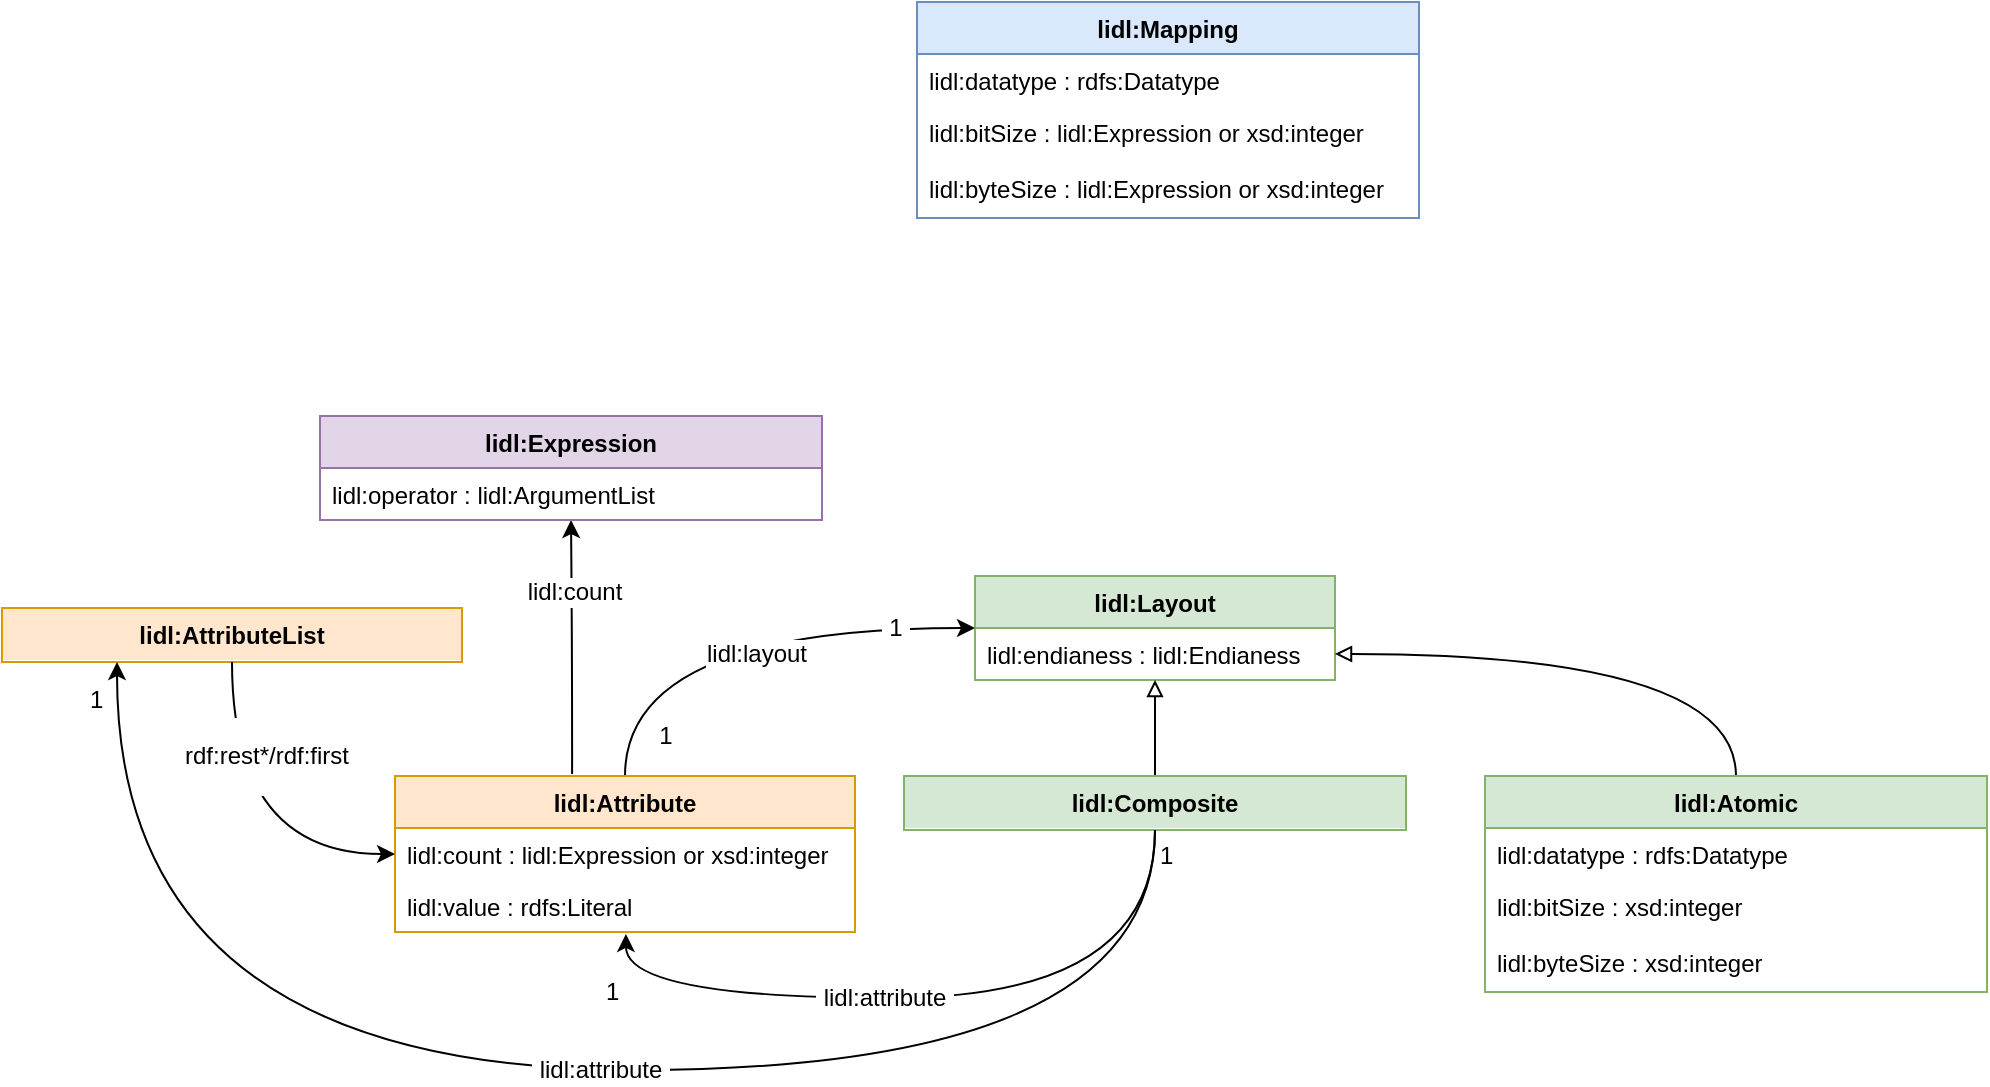 <mxfile version="10.6.9" type="github"><diagram id="U_J322iD54u6U6DIx6X8" name="Domain Diagram"><mxGraphModel dx="1255" dy="1711" grid="0" gridSize="10" guides="1" tooltips="1" connect="1" arrows="1" fold="1" page="1" pageScale="1" pageWidth="1169" pageHeight="827" background="#ffffff" math="0" shadow="0"><root><mxCell id="0"/><mxCell id="1" parent="0"/><mxCell id="nltcz_1GvHCqjgRqmIzz-1" value="lidl:Layout" style="swimlane;fontStyle=1;childLayout=stackLayout;horizontal=1;startSize=26;fillColor=#d5e8d4;horizontalStack=0;resizeParent=1;resizeParentMax=0;resizeLast=0;collapsible=0;marginBottom=0;rounded=0;shadow=0;comic=0;glass=0;strokeColor=#82b366;" parent="1" vertex="1"><mxGeometry x="495.5" y="267" width="180" height="52" as="geometry"><mxRectangle x="150" y="350" width="90" height="26" as="alternateBounds"/></mxGeometry></mxCell><mxCell id="nltcz_1GvHCqjgRqmIzz-2" value="lidl:endianess : lidl:Endianess" style="text;strokeColor=none;fillColor=none;align=left;verticalAlign=top;spacingLeft=4;spacingRight=4;overflow=hidden;rotatable=0;points=[[0,0.5],[1,0.5]];portConstraint=eastwest;rounded=1;" parent="nltcz_1GvHCqjgRqmIzz-1" vertex="1"><mxGeometry y="26" width="180" height="26" as="geometry"/></mxCell><mxCell id="nltcz_1GvHCqjgRqmIzz-17" style="edgeStyle=orthogonalEdgeStyle;rounded=0;orthogonalLoop=1;jettySize=auto;html=1;exitX=0.5;exitY=0;exitDx=0;exitDy=0;curved=1;endArrow=block;endFill=0;" parent="1" source="7mVG6s_zDg5_hoavwzq8-4" target="nltcz_1GvHCqjgRqmIzz-1" edge="1"><mxGeometry relative="1" as="geometry"><mxPoint x="585" y="367" as="sourcePoint"/></mxGeometry></mxCell><mxCell id="nltcz_1GvHCqjgRqmIzz-18" style="edgeStyle=orthogonalEdgeStyle;curved=1;rounded=0;orthogonalLoop=1;jettySize=auto;html=1;exitX=0.5;exitY=0;exitDx=0;exitDy=0;endArrow=block;endFill=0;entryX=1;entryY=0.5;entryDx=0;entryDy=0;" parent="1" source="nltcz_1GvHCqjgRqmIzz-13" target="nltcz_1GvHCqjgRqmIzz-2" edge="1"><mxGeometry relative="1" as="geometry"/></mxCell><mxCell id="nltcz_1GvHCqjgRqmIzz-13" value="lidl:Atomic" style="swimlane;fontStyle=1;childLayout=stackLayout;horizontal=1;startSize=26;fillColor=#d5e8d4;horizontalStack=0;resizeParent=1;resizeParentMax=0;resizeLast=0;collapsible=0;marginBottom=0;rounded=0;shadow=0;comic=0;glass=0;strokeColor=#82b366;" parent="1" vertex="1"><mxGeometry x="750.5" y="367" width="251" height="108" as="geometry"><mxRectangle x="150" y="350" width="90" height="26" as="alternateBounds"/></mxGeometry></mxCell><mxCell id="nltcz_1GvHCqjgRqmIzz-14" value="lidl:datatype : rdfs:Datatype" style="text;strokeColor=none;fillColor=none;align=left;verticalAlign=top;spacingLeft=4;spacingRight=4;overflow=hidden;rotatable=0;points=[[0,0.5],[1,0.5]];portConstraint=eastwest;rounded=1;" parent="nltcz_1GvHCqjgRqmIzz-13" vertex="1"><mxGeometry y="26" width="251" height="26" as="geometry"/></mxCell><mxCell id="nltcz_1GvHCqjgRqmIzz-21" value="lidl:bitSize : xsd:integer" style="text;strokeColor=none;fillColor=none;align=left;verticalAlign=top;spacingLeft=4;spacingRight=4;overflow=hidden;rotatable=0;points=[[0,0.5],[1,0.5]];portConstraint=eastwest;rounded=1;" parent="nltcz_1GvHCqjgRqmIzz-13" vertex="1"><mxGeometry y="52" width="251" height="28" as="geometry"/></mxCell><mxCell id="nltcz_1GvHCqjgRqmIzz-22" value="lidl:byteSize : xsd:integer" style="text;strokeColor=none;fillColor=none;align=left;verticalAlign=top;spacingLeft=4;spacingRight=4;overflow=hidden;rotatable=0;points=[[0,0.5],[1,0.5]];portConstraint=eastwest;rounded=1;" parent="nltcz_1GvHCqjgRqmIzz-13" vertex="1"><mxGeometry y="80" width="251" height="28" as="geometry"/></mxCell><mxCell id="nltcz_1GvHCqjgRqmIzz-23" style="edgeStyle=orthogonalEdgeStyle;curved=1;rounded=0;orthogonalLoop=1;jettySize=auto;html=1;exitX=0.5;exitY=0;exitDx=0;exitDy=0;entryX=0;entryY=0.5;entryDx=0;entryDy=0;endArrow=classic;endFill=1;" parent="1" source="nltcz_1GvHCqjgRqmIzz-15" target="nltcz_1GvHCqjgRqmIzz-1" edge="1"><mxGeometry relative="1" as="geometry"/></mxCell><mxCell id="nltcz_1GvHCqjgRqmIzz-24" value="lidl:layout" style="text;html=1;resizable=0;points=[];align=center;verticalAlign=middle;labelBackgroundColor=#ffffff;" parent="nltcz_1GvHCqjgRqmIzz-23" vertex="1" connectable="0"><mxGeometry x="0.012" y="3" relative="1" as="geometry"><mxPoint x="13" y="16" as="offset"/></mxGeometry></mxCell><mxCell id="7mVG6s_zDg5_hoavwzq8-21" style="edgeStyle=orthogonalEdgeStyle;curved=1;rounded=0;orthogonalLoop=1;jettySize=auto;html=1;exitX=0.385;exitY=-0.013;exitDx=0;exitDy=0;startArrow=none;startFill=0;endArrow=classic;endFill=1;strokeWidth=1;exitPerimeter=0;" parent="1" source="nltcz_1GvHCqjgRqmIzz-15" target="nltcz_1GvHCqjgRqmIzz-38" edge="1"><mxGeometry relative="1" as="geometry"/></mxCell><mxCell id="7mVG6s_zDg5_hoavwzq8-22" value="lidl:count" style="text;html=1;resizable=0;points=[];align=center;verticalAlign=middle;labelBackgroundColor=#ffffff;" parent="7mVG6s_zDg5_hoavwzq8-21" vertex="1" connectable="0"><mxGeometry x="0.433" y="-1" relative="1" as="geometry"><mxPoint as="offset"/></mxGeometry></mxCell><mxCell id="nltcz_1GvHCqjgRqmIzz-15" value="lidl:Attribute" style="swimlane;fontStyle=1;childLayout=stackLayout;horizontal=1;startSize=26;fillColor=#ffe6cc;horizontalStack=0;resizeParent=1;resizeParentMax=0;resizeLast=0;collapsible=0;marginBottom=0;rounded=0;shadow=0;comic=0;glass=0;strokeColor=#d79b00;" parent="1" vertex="1"><mxGeometry x="205.5" y="367" width="230" height="78" as="geometry"><mxRectangle x="150" y="350" width="90" height="26" as="alternateBounds"/></mxGeometry></mxCell><mxCell id="nltcz_1GvHCqjgRqmIzz-29" value="lidl:count : lidl:Expression or xsd:integer" style="text;strokeColor=none;fillColor=none;align=left;verticalAlign=top;spacingLeft=4;spacingRight=4;overflow=hidden;rotatable=0;points=[[0,0.5],[1,0.5]];portConstraint=eastwest;rounded=1;" parent="nltcz_1GvHCqjgRqmIzz-15" vertex="1"><mxGeometry y="26" width="230" height="26" as="geometry"/></mxCell><mxCell id="nltcz_1GvHCqjgRqmIzz-37" value="lidl:value : rdfs:Literal" style="text;strokeColor=none;fillColor=none;align=left;verticalAlign=top;spacingLeft=4;spacingRight=4;overflow=hidden;rotatable=0;points=[[0,0.5],[1,0.5]];portConstraint=eastwest;rounded=1;" parent="nltcz_1GvHCqjgRqmIzz-15" vertex="1"><mxGeometry y="52" width="230" height="26" as="geometry"/></mxCell><mxCell id="nltcz_1GvHCqjgRqmIzz-19" style="edgeStyle=orthogonalEdgeStyle;curved=1;rounded=0;orthogonalLoop=1;jettySize=auto;html=1;exitX=0.5;exitY=1;exitDx=0;exitDy=0;endArrow=classic;endFill=1;entryX=0.502;entryY=1.038;entryDx=0;entryDy=0;entryPerimeter=0;" parent="1" source="7mVG6s_zDg5_hoavwzq8-4" target="nltcz_1GvHCqjgRqmIzz-37" edge="1"><mxGeometry relative="1" as="geometry"><mxPoint x="584" y="419" as="sourcePoint"/><Array as="points"><mxPoint x="586" y="478"/><mxPoint x="321" y="478"/></Array></mxGeometry></mxCell><mxCell id="nltcz_1GvHCqjgRqmIzz-20" value="&lt;span&gt;&amp;nbsp;lidl:attribute&amp;nbsp;&lt;/span&gt;" style="text;html=1;resizable=0;points=[];align=center;verticalAlign=middle;labelBackgroundColor=#ffffff;" parent="nltcz_1GvHCqjgRqmIzz-19" vertex="1" connectable="0"><mxGeometry x="0.284" y="-10" relative="1" as="geometry"><mxPoint x="25" y="10" as="offset"/></mxGeometry></mxCell><mxCell id="nltcz_1GvHCqjgRqmIzz-31" value="&lt;span style=&quot;background-color: rgb(255 , 255 , 255)&quot;&gt;&lt;br&gt;1&amp;nbsp;&lt;br&gt;&lt;br&gt;&lt;/span&gt;" style="text;html=1;strokeColor=none;fillColor=none;align=center;verticalAlign=middle;whiteSpace=wrap;rounded=0;shadow=0;glass=0;comic=0;" parent="1" vertex="1"><mxGeometry x="295.5" y="465" width="40" height="20" as="geometry"/></mxCell><mxCell id="nltcz_1GvHCqjgRqmIzz-35" value="&lt;span style=&quot;background-color: rgb(255 , 255 , 255)&quot;&gt;&amp;nbsp;1&amp;nbsp;&lt;/span&gt;" style="text;html=1;strokeColor=none;fillColor=none;align=center;verticalAlign=middle;whiteSpace=wrap;rounded=0;shadow=0;glass=0;comic=0;" parent="1" vertex="1"><mxGeometry x="320.5" y="337" width="40" height="20" as="geometry"/></mxCell><mxCell id="nltcz_1GvHCqjgRqmIzz-36" value="&lt;span style=&quot;background-color: rgb(255 , 255 , 255)&quot;&gt;&amp;nbsp;1&amp;nbsp;&lt;/span&gt;" style="text;html=1;strokeColor=none;fillColor=none;align=center;verticalAlign=middle;whiteSpace=wrap;rounded=0;shadow=0;glass=0;comic=0;" parent="1" vertex="1"><mxGeometry x="435.5" y="283" width="40" height="20" as="geometry"/></mxCell><mxCell id="nltcz_1GvHCqjgRqmIzz-38" value="lidl:Expression" style="swimlane;fontStyle=1;childLayout=stackLayout;horizontal=1;startSize=26;fillColor=#e1d5e7;horizontalStack=0;resizeParent=1;resizeParentMax=0;resizeLast=0;collapsible=0;marginBottom=0;rounded=0;shadow=0;comic=0;glass=0;strokeColor=#9673a6;" parent="1" vertex="1"><mxGeometry x="168" y="187" width="251" height="52" as="geometry"><mxRectangle x="150" y="350" width="90" height="26" as="alternateBounds"/></mxGeometry></mxCell><mxCell id="nltcz_1GvHCqjgRqmIzz-39" value="lidl:operator : lidl:ArgumentList" style="text;strokeColor=none;fillColor=none;align=left;verticalAlign=top;spacingLeft=4;spacingRight=4;overflow=hidden;rotatable=0;points=[[0,0.5],[1,0.5]];portConstraint=eastwest;rounded=1;" parent="nltcz_1GvHCqjgRqmIzz-38" vertex="1"><mxGeometry y="26" width="251" height="26" as="geometry"/></mxCell><mxCell id="nltcz_1GvHCqjgRqmIzz-42" value="lidl:Mapping" style="swimlane;fontStyle=1;childLayout=stackLayout;horizontal=1;startSize=26;fillColor=#dae8fc;horizontalStack=0;resizeParent=1;resizeParentMax=0;resizeLast=0;collapsible=0;marginBottom=0;rounded=0;shadow=0;comic=0;glass=0;strokeColor=#6c8ebf;" parent="1" vertex="1"><mxGeometry x="466.5" y="-20" width="251" height="108" as="geometry"><mxRectangle x="150" y="350" width="90" height="26" as="alternateBounds"/></mxGeometry></mxCell><mxCell id="nltcz_1GvHCqjgRqmIzz-43" value="lidl:datatype : rdfs:Datatype" style="text;strokeColor=none;fillColor=none;align=left;verticalAlign=top;spacingLeft=4;spacingRight=4;overflow=hidden;rotatable=0;points=[[0,0.5],[1,0.5]];portConstraint=eastwest;rounded=1;" parent="nltcz_1GvHCqjgRqmIzz-42" vertex="1"><mxGeometry y="26" width="251" height="26" as="geometry"/></mxCell><mxCell id="nltcz_1GvHCqjgRqmIzz-44" value="lidl:bitSize : lidl:Expression or xsd:integer" style="text;strokeColor=none;fillColor=none;align=left;verticalAlign=top;spacingLeft=4;spacingRight=4;overflow=hidden;rotatable=0;points=[[0,0.5],[1,0.5]];portConstraint=eastwest;rounded=1;" parent="nltcz_1GvHCqjgRqmIzz-42" vertex="1"><mxGeometry y="52" width="251" height="28" as="geometry"/></mxCell><mxCell id="nltcz_1GvHCqjgRqmIzz-45" value="lidl:byteSize : lidl:Expression or xsd:integer" style="text;strokeColor=none;fillColor=none;align=left;verticalAlign=top;spacingLeft=4;spacingRight=4;overflow=hidden;rotatable=0;points=[[0,0.5],[1,0.5]];portConstraint=eastwest;rounded=1;" parent="nltcz_1GvHCqjgRqmIzz-42" vertex="1"><mxGeometry y="80" width="251" height="28" as="geometry"/></mxCell><mxCell id="7mVG6s_zDg5_hoavwzq8-4" value="lidl:Composite" style="swimlane;fontStyle=1;childLayout=stackLayout;horizontal=1;startSize=26;fillColor=#d5e8d4;horizontalStack=0;resizeParent=1;resizeParentMax=0;resizeLast=0;collapsible=0;marginBottom=0;rounded=0;shadow=0;comic=0;glass=0;strokeColor=#82b366;swimlaneLine=0;" parent="1" vertex="1"><mxGeometry x="460" y="367" width="251" height="27" as="geometry"><mxRectangle x="150" y="350" width="90" height="26" as="alternateBounds"/></mxGeometry></mxCell><mxCell id="7mVG6s_zDg5_hoavwzq8-11" value="lidl:AttributeList" style="swimlane;fontStyle=1;childLayout=stackLayout;horizontal=1;startSize=26;fillColor=#ffe6cc;horizontalStack=0;resizeParent=1;resizeParentMax=0;resizeLast=0;collapsible=0;marginBottom=0;rounded=0;shadow=0;comic=0;glass=0;strokeColor=#d79b00;swimlaneLine=0;" parent="1" vertex="1"><mxGeometry x="9" y="283" width="230" height="27" as="geometry"><mxRectangle x="150" y="350" width="90" height="26" as="alternateBounds"/></mxGeometry></mxCell><mxCell id="7mVG6s_zDg5_hoavwzq8-14" style="edgeStyle=orthogonalEdgeStyle;curved=1;rounded=0;orthogonalLoop=1;jettySize=auto;html=1;exitX=0.5;exitY=1;exitDx=0;exitDy=0;entryX=0;entryY=0.5;entryDx=0;entryDy=0;startArrow=none;startFill=0;endArrow=classic;endFill=1;strokeWidth=1;" parent="1" source="7mVG6s_zDg5_hoavwzq8-11" target="nltcz_1GvHCqjgRqmIzz-29" edge="1"><mxGeometry relative="1" as="geometry"><mxPoint x="63" y="406" as="sourcePoint"/></mxGeometry></mxCell><mxCell id="7mVG6s_zDg5_hoavwzq8-15" value="&lt;pre&gt;&lt;font face=&quot;Helvetica&quot;&gt;rdf:rest*/rdf:first&lt;/font&gt;&lt;/pre&gt;" style="text;html=1;resizable=0;points=[];align=center;verticalAlign=middle;labelBackgroundColor=#ffffff;" parent="7mVG6s_zDg5_hoavwzq8-14" vertex="1" connectable="0"><mxGeometry x="-0.189" y="1" relative="1" as="geometry"><mxPoint x="16" y="-25" as="offset"/></mxGeometry></mxCell><mxCell id="7mVG6s_zDg5_hoavwzq8-16" style="edgeStyle=orthogonalEdgeStyle;curved=1;rounded=0;orthogonalLoop=1;jettySize=auto;html=1;exitX=0.5;exitY=1;exitDx=0;exitDy=0;endArrow=classic;endFill=1;entryX=0.25;entryY=1;entryDx=0;entryDy=0;" parent="1" source="7mVG6s_zDg5_hoavwzq8-4" target="7mVG6s_zDg5_hoavwzq8-11" edge="1"><mxGeometry relative="1" as="geometry"><mxPoint x="585" y="418" as="sourcePoint"/><mxPoint x="124" y="310" as="targetPoint"/><Array as="points"><mxPoint x="586" y="514"/><mxPoint x="67" y="514"/></Array></mxGeometry></mxCell><mxCell id="7mVG6s_zDg5_hoavwzq8-17" value="&lt;span&gt;&amp;nbsp;lidl:attribute&amp;nbsp;&lt;/span&gt;" style="text;html=1;resizable=0;points=[];align=center;verticalAlign=middle;labelBackgroundColor=#ffffff;" parent="7mVG6s_zDg5_hoavwzq8-16" vertex="1" connectable="0"><mxGeometry x="0.284" y="-10" relative="1" as="geometry"><mxPoint x="143" y="10" as="offset"/></mxGeometry></mxCell><mxCell id="7mVG6s_zDg5_hoavwzq8-10" value="&lt;span style=&quot;background-color: rgb(255 , 255 , 255)&quot;&gt;&lt;br&gt;1&amp;nbsp;&lt;br&gt;&lt;br&gt;&lt;/span&gt;" style="text;html=1;strokeColor=none;fillColor=none;align=center;verticalAlign=middle;whiteSpace=wrap;rounded=0;shadow=0;glass=0;comic=0;" parent="1" vertex="1"><mxGeometry x="573" y="396.5" width="40" height="20" as="geometry"/></mxCell><mxCell id="7mVG6s_zDg5_hoavwzq8-18" value="&lt;span style=&quot;background-color: rgb(255 , 255 , 255)&quot;&gt;&lt;br&gt;1&amp;nbsp;&lt;br&gt;&lt;br&gt;&lt;/span&gt;" style="text;html=1;strokeColor=none;fillColor=none;align=center;verticalAlign=middle;whiteSpace=wrap;rounded=0;shadow=0;glass=0;comic=0;" parent="1" vertex="1"><mxGeometry x="37.5" y="319" width="40" height="20" as="geometry"/></mxCell></root></mxGraphModel></diagram><diagram id="4q329tzerW-aEIa6S9qZ" name="LiDL Logo"><mxGraphModel dx="1255" dy="884" grid="1" gridSize="10" guides="1" tooltips="1" connect="1" arrows="1" fold="1" page="1" pageScale="1" pageWidth="827" pageHeight="1169" math="0" shadow="0"><root><mxCell id="i7W_9-Td0K1ac5EvjcDH-0"/><mxCell id="i7W_9-Td0K1ac5EvjcDH-1" parent="i7W_9-Td0K1ac5EvjcDH-0"/><mxCell id="i7W_9-Td0K1ac5EvjcDH-7" value="" style="shape=image;verticalLabelPosition=bottom;labelBackgroundColor=#ffffff;verticalAlign=top;aspect=fixed;imageAspect=0;image=https://www.w3.org/RDF/icons/rdf_w3c_icon.128;" parent="i7W_9-Td0K1ac5EvjcDH-1" vertex="1"><mxGeometry x="280" y="480" width="118" height="128" as="geometry"/></mxCell><mxCell id="i7W_9-Td0K1ac5EvjcDH-8" value="" style="rounded=0;whiteSpace=wrap;html=1;shadow=0;glass=0;comic=0;strokeWidth=3;fillColor=#000000;" parent="i7W_9-Td0K1ac5EvjcDH-1" vertex="1"><mxGeometry x="290" y="578" width="60" height="22" as="geometry"/></mxCell><mxCell id="i7W_9-Td0K1ac5EvjcDH-9" value="" style="rounded=0;whiteSpace=wrap;html=1;shadow=0;glass=0;comic=0;strokeWidth=3;fillColor=#000000;" parent="i7W_9-Td0K1ac5EvjcDH-1" vertex="1"><mxGeometry x="370" y="582" width="20" height="18" as="geometry"/></mxCell><mxCell id="i7W_9-Td0K1ac5EvjcDH-10" value="&lt;div style=&quot;text-align: left&quot;&gt;&lt;b style=&quot;font-size: 27px ; color: rgb(255 , 255 , 255) ; font-family: &amp;#34;courier new&amp;#34;&quot;&gt;LiDL&lt;/b&gt;&lt;/div&gt;" style="text;html=1;strokeColor=none;fillColor=none;align=center;verticalAlign=middle;whiteSpace=wrap;rounded=0;shadow=0;glass=0;comic=0;" parent="i7W_9-Td0K1ac5EvjcDH-1" vertex="1"><mxGeometry x="295" y="580" width="40" height="20" as="geometry"/></mxCell></root></mxGraphModel></diagram><diagram id="kfWfiiFjyf8r3vMa2ZFe" name="LDL"><mxGraphModel dx="1255" dy="884" grid="1" gridSize="10" guides="1" tooltips="1" connect="1" arrows="1" fold="1" page="1" pageScale="1" pageWidth="1169" pageHeight="827" math="0" shadow="0"><root><mxCell id="L2UoQMvpZaPpNc1ixvUX-0"/><mxCell id="L2UoQMvpZaPpNc1ixvUX-1" parent="L2UoQMvpZaPpNc1ixvUX-0"/><mxCell id="mKgDPiU1vj6GB9GhREYt-0" value="lidl:Layout" style="swimlane;fontStyle=1;childLayout=stackLayout;horizontal=1;startSize=26;fillColor=#d5e8d4;horizontalStack=0;resizeParent=1;resizeParentMax=0;resizeLast=0;collapsible=0;marginBottom=0;rounded=0;shadow=0;comic=0;glass=0;strokeColor=#82b366;" parent="L2UoQMvpZaPpNc1ixvUX-1" vertex="1"><mxGeometry x="571" y="286.5" width="180" height="52" as="geometry"><mxRectangle x="150" y="350" width="90" height="26" as="alternateBounds"/></mxGeometry></mxCell><mxCell id="mKgDPiU1vj6GB9GhREYt-1" value="lidl:endianess : lidl:Endianess" style="text;strokeColor=none;fillColor=none;align=left;verticalAlign=top;spacingLeft=4;spacingRight=4;overflow=hidden;rotatable=0;points=[[0,0.5],[1,0.5]];portConstraint=eastwest;rounded=1;" parent="mKgDPiU1vj6GB9GhREYt-0" vertex="1"><mxGeometry y="26" width="180" height="26" as="geometry"/></mxCell><mxCell id="mKgDPiU1vj6GB9GhREYt-2" style="edgeStyle=orthogonalEdgeStyle;rounded=0;orthogonalLoop=1;jettySize=auto;html=1;exitX=0.5;exitY=0;exitDx=0;exitDy=0;curved=1;endArrow=block;endFill=0;" parent="L2UoQMvpZaPpNc1ixvUX-1" source="27cHi6bSobbOorggI4sQ-1" target="mKgDPiU1vj6GB9GhREYt-0" edge="1"><mxGeometry relative="1" as="geometry"><mxPoint x="660.5" y="386.5" as="sourcePoint"/></mxGeometry></mxCell><mxCell id="mKgDPiU1vj6GB9GhREYt-3" style="edgeStyle=orthogonalEdgeStyle;curved=1;rounded=0;orthogonalLoop=1;jettySize=auto;html=1;exitX=0.5;exitY=0;exitDx=0;exitDy=0;endArrow=block;endFill=0;entryX=1;entryY=0.5;entryDx=0;entryDy=0;" parent="L2UoQMvpZaPpNc1ixvUX-1" source="mKgDPiU1vj6GB9GhREYt-4" target="mKgDPiU1vj6GB9GhREYt-1" edge="1"><mxGeometry relative="1" as="geometry"/></mxCell><mxCell id="mKgDPiU1vj6GB9GhREYt-4" value="lidl:Atomic" style="swimlane;fontStyle=1;childLayout=stackLayout;horizontal=1;startSize=26;fillColor=#d5e8d4;horizontalStack=0;resizeParent=1;resizeParentMax=0;resizeLast=0;collapsible=0;marginBottom=0;rounded=0;shadow=0;comic=0;glass=0;strokeColor=#82b366;" parent="L2UoQMvpZaPpNc1ixvUX-1" vertex="1"><mxGeometry x="815.5" y="387.5" width="170" height="108" as="geometry"><mxRectangle x="150" y="350" width="90" height="26" as="alternateBounds"/></mxGeometry></mxCell><mxCell id="mKgDPiU1vj6GB9GhREYt-5" value="lidl:datatype : rdfs:Datatype" style="text;strokeColor=none;fillColor=none;align=left;verticalAlign=top;spacingLeft=4;spacingRight=4;overflow=hidden;rotatable=0;points=[[0,0.5],[1,0.5]];portConstraint=eastwest;rounded=1;" parent="mKgDPiU1vj6GB9GhREYt-4" vertex="1"><mxGeometry y="26" width="170" height="26" as="geometry"/></mxCell><mxCell id="mKgDPiU1vj6GB9GhREYt-6" value="lidl:bitSize : xsd:integer" style="text;strokeColor=none;fillColor=none;align=left;verticalAlign=top;spacingLeft=4;spacingRight=4;overflow=hidden;rotatable=0;points=[[0,0.5],[1,0.5]];portConstraint=eastwest;rounded=1;" parent="mKgDPiU1vj6GB9GhREYt-4" vertex="1"><mxGeometry y="52" width="170" height="28" as="geometry"/></mxCell><mxCell id="mKgDPiU1vj6GB9GhREYt-7" value="lidl:byteSize : xsd:integer" style="text;strokeColor=none;fillColor=none;align=left;verticalAlign=top;spacingLeft=4;spacingRight=4;overflow=hidden;rotatable=0;points=[[0,0.5],[1,0.5]];portConstraint=eastwest;rounded=1;" parent="mKgDPiU1vj6GB9GhREYt-4" vertex="1"><mxGeometry y="80" width="170" height="28" as="geometry"/></mxCell><mxCell id="mKgDPiU1vj6GB9GhREYt-8" style="edgeStyle=orthogonalEdgeStyle;curved=1;rounded=0;orthogonalLoop=1;jettySize=auto;html=1;exitX=0.5;exitY=0;exitDx=0;exitDy=0;entryX=0;entryY=0.5;entryDx=0;entryDy=0;endArrow=classic;endFill=1;" parent="L2UoQMvpZaPpNc1ixvUX-1" source="mKgDPiU1vj6GB9GhREYt-12" target="mKgDPiU1vj6GB9GhREYt-0" edge="1"><mxGeometry relative="1" as="geometry"/></mxCell><mxCell id="mKgDPiU1vj6GB9GhREYt-9" value="lidl:layout" style="text;html=1;resizable=0;points=[];align=center;verticalAlign=middle;labelBackgroundColor=#ffffff;" parent="mKgDPiU1vj6GB9GhREYt-8" vertex="1" connectable="0"><mxGeometry x="0.012" y="3" relative="1" as="geometry"><mxPoint x="13" y="16" as="offset"/></mxGeometry></mxCell><mxCell id="mKgDPiU1vj6GB9GhREYt-10" style="edgeStyle=orthogonalEdgeStyle;curved=1;rounded=0;orthogonalLoop=1;jettySize=auto;html=1;exitX=0.385;exitY=-0.013;exitDx=0;exitDy=0;startArrow=none;startFill=0;endArrow=classic;endFill=1;strokeWidth=1;exitPerimeter=0;" parent="L2UoQMvpZaPpNc1ixvUX-1" source="mKgDPiU1vj6GB9GhREYt-12" target="mKgDPiU1vj6GB9GhREYt-20" edge="1"><mxGeometry relative="1" as="geometry"/></mxCell><mxCell id="mKgDPiU1vj6GB9GhREYt-11" value="lidl:count" style="text;html=1;resizable=0;points=[];align=center;verticalAlign=middle;labelBackgroundColor=#ffffff;" parent="mKgDPiU1vj6GB9GhREYt-10" vertex="1" connectable="0"><mxGeometry x="0.433" y="-1" relative="1" as="geometry"><mxPoint as="offset"/></mxGeometry></mxCell><mxCell id="mKgDPiU1vj6GB9GhREYt-12" value="lidl:Attribute" style="swimlane;fontStyle=1;childLayout=stackLayout;horizontal=1;startSize=26;fillColor=#ffe6cc;horizontalStack=0;resizeParent=1;resizeParentMax=0;resizeLast=0;collapsible=0;marginBottom=0;rounded=0;shadow=0;comic=0;glass=0;strokeColor=#d79b00;" parent="L2UoQMvpZaPpNc1ixvUX-1" vertex="1"><mxGeometry x="281" y="386.5" width="230" height="78" as="geometry"><mxRectangle x="150" y="350" width="90" height="26" as="alternateBounds"/></mxGeometry></mxCell><mxCell id="mKgDPiU1vj6GB9GhREYt-13" value="lidl:count : lidl:Expression or xsd:integer" style="text;strokeColor=none;fillColor=none;align=left;verticalAlign=top;spacingLeft=4;spacingRight=4;overflow=hidden;rotatable=0;points=[[0,0.5],[1,0.5]];portConstraint=eastwest;rounded=1;" parent="mKgDPiU1vj6GB9GhREYt-12" vertex="1"><mxGeometry y="26" width="230" height="26" as="geometry"/></mxCell><mxCell id="mKgDPiU1vj6GB9GhREYt-14" value="lidl:value : rdfs:Literal" style="text;strokeColor=none;fillColor=none;align=left;verticalAlign=top;spacingLeft=4;spacingRight=4;overflow=hidden;rotatable=0;points=[[0,0.5],[1,0.5]];portConstraint=eastwest;rounded=1;" parent="mKgDPiU1vj6GB9GhREYt-12" vertex="1"><mxGeometry y="52" width="230" height="26" as="geometry"/></mxCell><mxCell id="mKgDPiU1vj6GB9GhREYt-15" style="edgeStyle=orthogonalEdgeStyle;curved=1;rounded=0;orthogonalLoop=1;jettySize=auto;html=1;endArrow=classic;endFill=1;entryX=0.498;entryY=1.077;entryDx=0;entryDy=0;entryPerimeter=0;exitX=0.502;exitY=1.038;exitDx=0;exitDy=0;exitPerimeter=0;" parent="L2UoQMvpZaPpNc1ixvUX-1" source="27cHi6bSobbOorggI4sQ-2" target="mKgDPiU1vj6GB9GhREYt-14" edge="1"><mxGeometry relative="1" as="geometry"><mxPoint x="660.5" y="429.5" as="sourcePoint"/><Array as="points"><mxPoint x="661.5" y="499.5"/><mxPoint x="395.5" y="499.5"/></Array></mxGeometry></mxCell><mxCell id="mKgDPiU1vj6GB9GhREYt-16" value="&lt;span&gt;&amp;nbsp;lidl:attribute&amp;nbsp;&lt;/span&gt;" style="text;html=1;resizable=0;points=[];align=center;verticalAlign=middle;labelBackgroundColor=#ffffff;" parent="mKgDPiU1vj6GB9GhREYt-15" vertex="1" connectable="0"><mxGeometry x="0.284" y="-10" relative="1" as="geometry"><mxPoint x="25" y="10" as="offset"/></mxGeometry></mxCell><mxCell id="mKgDPiU1vj6GB9GhREYt-17" value="&lt;span style=&quot;background-color: rgb(255 , 255 , 255)&quot;&gt;&lt;br&gt;1&amp;nbsp;&lt;br&gt;&lt;br&gt;&lt;/span&gt;" style="text;html=1;strokeColor=none;fillColor=none;align=center;verticalAlign=middle;whiteSpace=wrap;rounded=0;shadow=0;glass=0;comic=0;" parent="L2UoQMvpZaPpNc1ixvUX-1" vertex="1"><mxGeometry x="369" y="480.5" width="40" height="20" as="geometry"/></mxCell><mxCell id="mKgDPiU1vj6GB9GhREYt-18" value="&lt;span style=&quot;background-color: rgb(255 , 255 , 255)&quot;&gt;&amp;nbsp;1&amp;nbsp;&lt;/span&gt;" style="text;html=1;strokeColor=none;fillColor=none;align=center;verticalAlign=middle;whiteSpace=wrap;rounded=0;shadow=0;glass=0;comic=0;" parent="L2UoQMvpZaPpNc1ixvUX-1" vertex="1"><mxGeometry x="396" y="356.5" width="40" height="20" as="geometry"/></mxCell><mxCell id="mKgDPiU1vj6GB9GhREYt-19" value="&lt;span style=&quot;background-color: rgb(255 , 255 , 255)&quot;&gt;&amp;nbsp;1&amp;nbsp;&lt;/span&gt;" style="text;html=1;strokeColor=none;fillColor=none;align=center;verticalAlign=middle;whiteSpace=wrap;rounded=0;shadow=0;glass=0;comic=0;" parent="L2UoQMvpZaPpNc1ixvUX-1" vertex="1"><mxGeometry x="511" y="302.5" width="40" height="20" as="geometry"/></mxCell><mxCell id="mKgDPiU1vj6GB9GhREYt-20" value="lidl:Expression" style="swimlane;fontStyle=1;childLayout=stackLayout;horizontal=1;startSize=26;fillColor=#e1d5e7;horizontalStack=0;resizeParent=1;resizeParentMax=0;resizeLast=0;collapsible=0;marginBottom=0;rounded=0;shadow=0;comic=0;glass=0;strokeColor=#9673a6;" parent="L2UoQMvpZaPpNc1ixvUX-1" vertex="1"><mxGeometry x="283.5" y="206.5" width="173" height="52" as="geometry"><mxRectangle x="150" y="350" width="90" height="26" as="alternateBounds"/></mxGeometry></mxCell><mxCell id="mKgDPiU1vj6GB9GhREYt-21" value="lidl:operator : lidl:ArgumentList" style="text;strokeColor=none;fillColor=none;align=left;verticalAlign=top;spacingLeft=4;spacingRight=4;overflow=hidden;rotatable=0;points=[[0,0.5],[1,0.5]];portConstraint=eastwest;rounded=1;" parent="mKgDPiU1vj6GB9GhREYt-20" vertex="1"><mxGeometry y="26" width="173" height="26" as="geometry"/></mxCell><mxCell id="mKgDPiU1vj6GB9GhREYt-23" value="lidl:AttributeList" style="swimlane;fontStyle=1;childLayout=stackLayout;horizontal=1;startSize=26;fillColor=#ffe6cc;horizontalStack=0;resizeParent=1;resizeParentMax=0;resizeLast=0;collapsible=0;marginBottom=0;rounded=0;shadow=0;comic=0;glass=0;strokeColor=#d79b00;swimlaneLine=0;" parent="L2UoQMvpZaPpNc1ixvUX-1" vertex="1"><mxGeometry x="105.5" y="302.5" width="151" height="27" as="geometry"><mxRectangle x="150" y="350" width="90" height="26" as="alternateBounds"/></mxGeometry></mxCell><mxCell id="mKgDPiU1vj6GB9GhREYt-24" style="edgeStyle=orthogonalEdgeStyle;curved=1;rounded=0;orthogonalLoop=1;jettySize=auto;html=1;exitX=0.75;exitY=1;exitDx=0;exitDy=0;entryX=0;entryY=0.5;entryDx=0;entryDy=0;startArrow=none;startFill=0;endArrow=classic;endFill=1;strokeWidth=1;" parent="L2UoQMvpZaPpNc1ixvUX-1" source="mKgDPiU1vj6GB9GhREYt-23" target="mKgDPiU1vj6GB9GhREYt-13" edge="1"><mxGeometry relative="1" as="geometry"><mxPoint x="138.5" y="425.5" as="sourcePoint"/></mxGeometry></mxCell><mxCell id="mKgDPiU1vj6GB9GhREYt-25" value="&lt;pre&gt;&lt;font face=&quot;Helvetica&quot;&gt;rdf:rest*/rdf:first&lt;/font&gt;&lt;/pre&gt;" style="text;html=1;resizable=0;points=[];align=center;verticalAlign=middle;labelBackgroundColor=#ffffff;" parent="mKgDPiU1vj6GB9GhREYt-24" vertex="1" connectable="0"><mxGeometry x="-0.189" y="1" relative="1" as="geometry"><mxPoint x="6" y="-27" as="offset"/></mxGeometry></mxCell><mxCell id="mKgDPiU1vj6GB9GhREYt-26" style="edgeStyle=orthogonalEdgeStyle;curved=1;rounded=0;orthogonalLoop=1;jettySize=auto;html=1;endArrow=classic;endFill=1;" parent="L2UoQMvpZaPpNc1ixvUX-1" edge="1"><mxGeometry relative="1" as="geometry"><mxPoint x="661.5" y="439.5" as="sourcePoint"/><mxPoint x="142.5" y="329.5" as="targetPoint"/><Array as="points"><mxPoint x="661.5" y="529.5"/><mxPoint x="142.5" y="529.5"/></Array></mxGeometry></mxCell><mxCell id="mKgDPiU1vj6GB9GhREYt-27" value="&lt;span&gt;&amp;nbsp;lidl:attribute&amp;nbsp;&lt;/span&gt;" style="text;html=1;resizable=0;points=[];align=center;verticalAlign=middle;labelBackgroundColor=#ffffff;" parent="mKgDPiU1vj6GB9GhREYt-26" vertex="1" connectable="0"><mxGeometry x="0.284" y="-10" relative="1" as="geometry"><mxPoint x="83" as="offset"/></mxGeometry></mxCell><mxCell id="mKgDPiU1vj6GB9GhREYt-28" value="&lt;span style=&quot;background-color: rgb(255 , 255 , 255)&quot;&gt;&lt;br&gt;1&amp;nbsp;&lt;br&gt;&lt;br&gt;&lt;/span&gt;" style="text;html=1;strokeColor=none;fillColor=none;align=center;verticalAlign=middle;whiteSpace=wrap;rounded=0;shadow=0;glass=0;comic=0;" parent="L2UoQMvpZaPpNc1ixvUX-1" vertex="1"><mxGeometry x="655.5" y="441.5" width="40" height="20" as="geometry"/></mxCell><mxCell id="mKgDPiU1vj6GB9GhREYt-29" value="&lt;span style=&quot;background-color: rgb(255 , 255 , 255)&quot;&gt;&lt;br&gt;1&amp;nbsp;&lt;br&gt;&lt;br&gt;&lt;/span&gt;" style="text;html=1;strokeColor=none;fillColor=none;align=center;verticalAlign=middle;whiteSpace=wrap;rounded=0;shadow=0;glass=0;comic=0;" parent="L2UoQMvpZaPpNc1ixvUX-1" vertex="1"><mxGeometry x="113" y="338.5" width="40" height="20" as="geometry"/></mxCell><mxCell id="27cHi6bSobbOorggI4sQ-1" value="lidl:Composite" style="swimlane;fontStyle=1;childLayout=stackLayout;horizontal=1;startSize=26;fillColor=#d5e8d4;horizontalStack=0;resizeParent=1;resizeParentMax=0;resizeLast=0;collapsible=0;marginBottom=0;rounded=0;shadow=0;comic=0;glass=0;strokeColor=#82b366;" parent="L2UoQMvpZaPpNc1ixvUX-1" vertex="1"><mxGeometry x="535.5" y="386.5" width="251" height="52" as="geometry"><mxRectangle x="150" y="350" width="90" height="26" as="alternateBounds"/></mxGeometry></mxCell><mxCell id="27cHi6bSobbOorggI4sQ-2" value="lidl:attribute : lidl:Atribute or lidl:AttributeList" style="text;strokeColor=none;fillColor=none;align=left;verticalAlign=top;spacingLeft=4;spacingRight=4;overflow=hidden;rotatable=0;points=[[0,0.5],[1,0.5]];portConstraint=eastwest;rounded=1;" parent="27cHi6bSobbOorggI4sQ-1" vertex="1"><mxGeometry y="26" width="251" height="26" as="geometry"/></mxCell></root></mxGraphModel></diagram><diagram id="0Aj_z1QaO69l0B_9B63t" name="Dataflow"><mxGraphModel dx="1255" dy="884" grid="1" gridSize="10" guides="1" tooltips="1" connect="1" arrows="1" fold="1" page="1" pageScale="1" pageWidth="1169" pageHeight="827" math="0" shadow="0"><root><mxCell id="EHWR9KbUVKErXKxQSTM0-0"/><mxCell id="EHWR9KbUVKErXKxQSTM0-1" parent="EHWR9KbUVKErXKxQSTM0-0"/><mxCell id="EHWR9KbUVKErXKxQSTM0-2" style="edgeStyle=orthogonalEdgeStyle;rounded=0;orthogonalLoop=1;jettySize=auto;html=1;exitX=1;exitY=0.5;exitDx=0;exitDy=0;entryX=0;entryY=0.5;entryDx=0;entryDy=0;" parent="EHWR9KbUVKErXKxQSTM0-1" source="EHWR9KbUVKErXKxQSTM0-3" target="EHWR9KbUVKErXKxQSTM0-9" edge="1"><mxGeometry relative="1" as="geometry"/></mxCell><mxCell id="EHWR9KbUVKErXKxQSTM0-3" value="&lt;font style=&quot;font-size: 12px&quot;&gt;lidl:Layout&lt;/font&gt;" style="shape=document;whiteSpace=wrap;html=1;boundedLbl=1;" parent="EHWR9KbUVKErXKxQSTM0-1" vertex="1"><mxGeometry x="120" y="200" width="120" height="40" as="geometry"/></mxCell><mxCell id="EHWR9KbUVKErXKxQSTM0-4" style="edgeStyle=orthogonalEdgeStyle;rounded=0;orthogonalLoop=1;jettySize=auto;html=1;exitX=1;exitY=0.5;exitDx=0;exitDy=0;" parent="EHWR9KbUVKErXKxQSTM0-1" source="EHWR9KbUVKErXKxQSTM0-5" target="EHWR9KbUVKErXKxQSTM0-7" edge="1"><mxGeometry relative="1" as="geometry"/></mxCell><mxCell id="EHWR9KbUVKErXKxQSTM0-5" value="&lt;font style=&quot;font-size: 12px&quot;&gt;Input Data&lt;/font&gt;" style="shape=document;whiteSpace=wrap;html=1;boundedLbl=1;" parent="EHWR9KbUVKErXKxQSTM0-1" vertex="1"><mxGeometry x="120" y="260" width="120" height="40" as="geometry"/></mxCell><mxCell id="EHWR9KbUVKErXKxQSTM0-6" style="edgeStyle=orthogonalEdgeStyle;rounded=0;orthogonalLoop=1;jettySize=auto;html=1;exitX=1;exitY=0.5;exitDx=0;exitDy=0;entryX=0;entryY=0.5;entryDx=0;entryDy=0;startArrow=none;startFill=0;endArrow=classic;endFill=1;" parent="EHWR9KbUVKErXKxQSTM0-1" source="EHWR9KbUVKErXKxQSTM0-7" target="EHWR9KbUVKErXKxQSTM0-12" edge="1"><mxGeometry relative="1" as="geometry"/></mxCell><mxCell id="EHWR9KbUVKErXKxQSTM0-7" value="&lt;font style=&quot;font-size: 12px&quot;&gt;&lt;span&gt;LiDL&amp;nbsp;&lt;/span&gt;&lt;span&gt;Processor&lt;/span&gt;&lt;/font&gt;" style="rounded=0;whiteSpace=wrap;html=1;" parent="EHWR9KbUVKErXKxQSTM0-1" vertex="1"><mxGeometry x="280" y="260" width="120" height="40" as="geometry"/></mxCell><mxCell id="EHWR9KbUVKErXKxQSTM0-8" style="edgeStyle=orthogonalEdgeStyle;rounded=0;orthogonalLoop=1;jettySize=auto;html=1;exitX=0.5;exitY=1;exitDx=0;exitDy=0;entryX=0.5;entryY=0;entryDx=0;entryDy=0;" parent="EHWR9KbUVKErXKxQSTM0-1" source="EHWR9KbUVKErXKxQSTM0-9" target="EHWR9KbUVKErXKxQSTM0-7" edge="1"><mxGeometry relative="1" as="geometry"/></mxCell><mxCell id="EHWR9KbUVKErXKxQSTM0-9" value="&lt;font style=&quot;font-size: 12px&quot;&gt;&lt;span&gt;LiDL&amp;nbsp;&lt;/span&gt;&lt;span&gt;Validator&lt;/span&gt;&lt;/font&gt;" style="rounded=0;whiteSpace=wrap;html=1;" parent="EHWR9KbUVKErXKxQSTM0-1" vertex="1"><mxGeometry x="280" y="200" width="120" height="40" as="geometry"/></mxCell><mxCell id="EHWR9KbUVKErXKxQSTM0-10" style="edgeStyle=orthogonalEdgeStyle;rounded=0;orthogonalLoop=1;jettySize=auto;html=1;exitX=0;exitY=0.5;exitDx=0;exitDy=0;entryX=1;entryY=0.5;entryDx=0;entryDy=0;startArrow=none;startFill=0;endArrow=classic;endFill=1;dashed=1;" parent="EHWR9KbUVKErXKxQSTM0-1" source="EHWR9KbUVKErXKxQSTM0-11" target="EHWR9KbUVKErXKxQSTM0-9" edge="1"><mxGeometry relative="1" as="geometry"/></mxCell><mxCell id="EHWR9KbUVKErXKxQSTM0-11" value="&lt;font style=&quot;font-size: 12px&quot;&gt;LiDL Vocabulary&lt;br&gt;&lt;/font&gt;" style="shape=document;whiteSpace=wrap;html=1;boundedLbl=1;" parent="EHWR9KbUVKErXKxQSTM0-1" vertex="1"><mxGeometry x="440" y="200" width="120" height="40" as="geometry"/></mxCell><mxCell id="EHWR9KbUVKErXKxQSTM0-12" value="&lt;font style=&quot;font-size: 12px&quot;&gt;RDF graph&lt;/font&gt;" style="shape=document;whiteSpace=wrap;html=1;boundedLbl=1;" parent="EHWR9KbUVKErXKxQSTM0-1" vertex="1"><mxGeometry x="440" y="260" width="120" height="40" as="geometry"/></mxCell><mxCell id="EHWR9KbUVKErXKxQSTM0-13" style="edgeStyle=orthogonalEdgeStyle;rounded=0;orthogonalLoop=1;jettySize=auto;html=1;exitX=1;exitY=0.5;exitDx=0;exitDy=0;entryX=0.5;entryY=0;entryDx=0;entryDy=0;startArrow=none;startFill=0;endArrow=classic;endFill=1;" parent="EHWR9KbUVKErXKxQSTM0-1" source="EHWR9KbUVKErXKxQSTM0-14" target="EHWR9KbUVKErXKxQSTM0-9" edge="1"><mxGeometry relative="1" as="geometry"/></mxCell><mxCell id="EHWR9KbUVKErXKxQSTM0-14" value="&lt;font style=&quot;font-size: 12px&quot;&gt;lidl:Mapping&lt;/font&gt;" style="shape=document;whiteSpace=wrap;html=1;boundedLbl=1;" parent="EHWR9KbUVKErXKxQSTM0-1" vertex="1"><mxGeometry x="120" y="140" width="120" height="40" as="geometry"/></mxCell></root></mxGraphModel></diagram><diagram id="setAhG5a80kcvnpR68mV" name="TLV structure"><mxGraphModel dx="1255" dy="884" grid="1" gridSize="10" guides="1" tooltips="1" connect="1" arrows="1" fold="1" page="1" pageScale="1" pageWidth="1169" pageHeight="827" math="0" shadow="0"><root><mxCell id="WAp7S-Mb3v35AHlD3kpT-0"/><mxCell id="WAp7S-Mb3v35AHlD3kpT-1" parent="WAp7S-Mb3v35AHlD3kpT-0"/><mxCell id="WAp7S-Mb3v35AHlD3kpT-20" value="..." style="rounded=0;whiteSpace=wrap;html=1;strokeWidth=2;dashed=1;dashPattern=1 1;" vertex="1" parent="WAp7S-Mb3v35AHlD3kpT-1"><mxGeometry x="443" y="210" width="58" height="31" as="geometry"/></mxCell><mxCell id="WAp7S-Mb3v35AHlD3kpT-21" style="edgeStyle=orthogonalEdgeStyle;rounded=0;orthogonalLoop=1;jettySize=auto;html=1;exitX=0.5;exitY=1;exitDx=0;exitDy=0;entryX=0.5;entryY=1;entryDx=0;entryDy=0;" edge="1" parent="WAp7S-Mb3v35AHlD3kpT-1" source="WAp7S-Mb3v35AHlD3kpT-15" target="WAp7S-Mb3v35AHlD3kpT-20"><mxGeometry relative="1" as="geometry"/></mxCell><mxCell id="WAp7S-Mb3v35AHlD3kpT-15" value="" style="rounded=0;whiteSpace=wrap;html=1;strokeWidth=3;" vertex="1" parent="WAp7S-Mb3v35AHlD3kpT-1"><mxGeometry x="294" y="210" width="150" height="30" as="geometry"/></mxCell><mxCell id="WAp7S-Mb3v35AHlD3kpT-14" value="" style="rounded=0;whiteSpace=wrap;html=1;strokeWidth=3;" vertex="1" parent="WAp7S-Mb3v35AHlD3kpT-1"><mxGeometry x="144" y="210" width="150" height="30" as="geometry"/></mxCell><mxCell id="WAp7S-Mb3v35AHlD3kpT-5" value="Tag" style="rounded=0;whiteSpace=wrap;html=1;fillColor=#d5e8d4;strokeColor=#82b366;" vertex="1" parent="WAp7S-Mb3v35AHlD3kpT-1"><mxGeometry x="144" y="210" width="50" height="30" as="geometry"/></mxCell><mxCell id="WAp7S-Mb3v35AHlD3kpT-16" style="edgeStyle=orthogonalEdgeStyle;rounded=0;orthogonalLoop=1;jettySize=auto;html=1;exitX=0.5;exitY=0;exitDx=0;exitDy=0;entryX=0.5;entryY=0;entryDx=0;entryDy=0;" edge="1" parent="WAp7S-Mb3v35AHlD3kpT-1" source="WAp7S-Mb3v35AHlD3kpT-6" target="WAp7S-Mb3v35AHlD3kpT-7"><mxGeometry relative="1" as="geometry"/></mxCell><mxCell id="WAp7S-Mb3v35AHlD3kpT-17" style="edgeStyle=orthogonalEdgeStyle;rounded=0;orthogonalLoop=1;jettySize=auto;html=1;exitX=0.5;exitY=1;exitDx=0;exitDy=0;entryX=0.5;entryY=1;entryDx=0;entryDy=0;" edge="1" parent="WAp7S-Mb3v35AHlD3kpT-1" source="WAp7S-Mb3v35AHlD3kpT-6" target="WAp7S-Mb3v35AHlD3kpT-8"><mxGeometry relative="1" as="geometry"/></mxCell><mxCell id="WAp7S-Mb3v35AHlD3kpT-6" value="Length" style="rounded=0;whiteSpace=wrap;html=1;fillColor=#fff2cc;strokeColor=#d6b656;" vertex="1" parent="WAp7S-Mb3v35AHlD3kpT-1"><mxGeometry x="194" y="210" width="50" height="30" as="geometry"/></mxCell><mxCell id="WAp7S-Mb3v35AHlD3kpT-7" value="Value" style="rounded=0;whiteSpace=wrap;html=1;fillColor=#dae8fc;strokeColor=#6c8ebf;" vertex="1" parent="WAp7S-Mb3v35AHlD3kpT-1"><mxGeometry x="244" y="210" width="50" height="30" as="geometry"/></mxCell><mxCell id="WAp7S-Mb3v35AHlD3kpT-8" value="Tag" style="rounded=0;whiteSpace=wrap;html=1;fillColor=#d5e8d4;strokeColor=#82b366;" vertex="1" parent="WAp7S-Mb3v35AHlD3kpT-1"><mxGeometry x="296" y="210" width="50" height="30" as="geometry"/></mxCell><mxCell id="WAp7S-Mb3v35AHlD3kpT-18" style="edgeStyle=orthogonalEdgeStyle;rounded=0;orthogonalLoop=1;jettySize=auto;html=1;exitX=0.5;exitY=0;exitDx=0;exitDy=0;entryX=0.5;entryY=0;entryDx=0;entryDy=0;" edge="1" parent="WAp7S-Mb3v35AHlD3kpT-1" source="WAp7S-Mb3v35AHlD3kpT-9" target="WAp7S-Mb3v35AHlD3kpT-10"><mxGeometry relative="1" as="geometry"/></mxCell><mxCell id="WAp7S-Mb3v35AHlD3kpT-9" value="Length" style="rounded=0;whiteSpace=wrap;html=1;fillColor=#fff2cc;strokeColor=#d6b656;" vertex="1" parent="WAp7S-Mb3v35AHlD3kpT-1"><mxGeometry x="344" y="210" width="50" height="30" as="geometry"/></mxCell><mxCell id="WAp7S-Mb3v35AHlD3kpT-10" value="Value" style="rounded=0;whiteSpace=wrap;html=1;fillColor=#dae8fc;strokeColor=#6c8ebf;" vertex="1" parent="WAp7S-Mb3v35AHlD3kpT-1"><mxGeometry x="394" y="210" width="50" height="30" as="geometry"/></mxCell></root></mxGraphModel></diagram></mxfile>